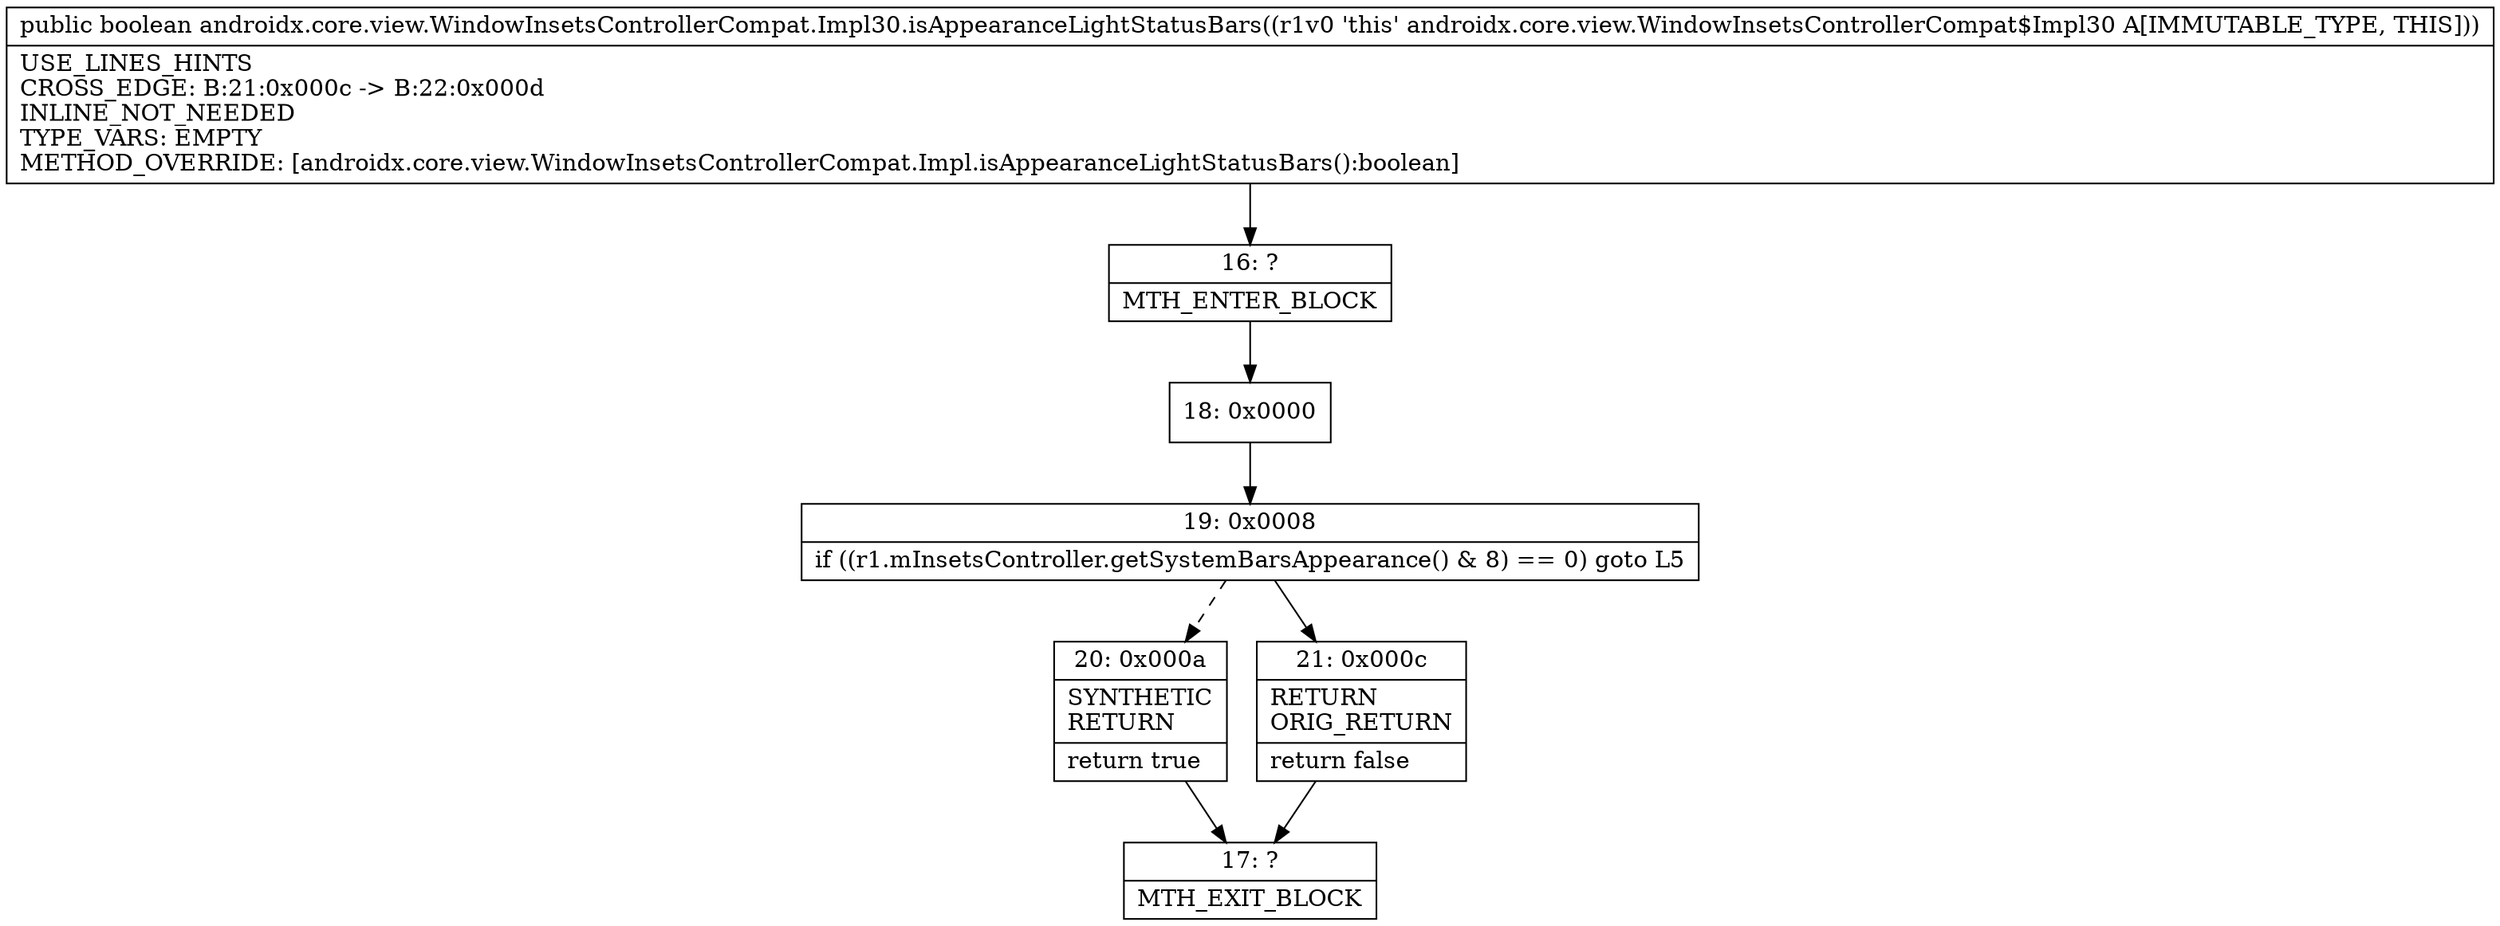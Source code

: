 digraph "CFG forandroidx.core.view.WindowInsetsControllerCompat.Impl30.isAppearanceLightStatusBars()Z" {
Node_16 [shape=record,label="{16\:\ ?|MTH_ENTER_BLOCK\l}"];
Node_18 [shape=record,label="{18\:\ 0x0000}"];
Node_19 [shape=record,label="{19\:\ 0x0008|if ((r1.mInsetsController.getSystemBarsAppearance() & 8) == 0) goto L5\l}"];
Node_20 [shape=record,label="{20\:\ 0x000a|SYNTHETIC\lRETURN\l|return true\l}"];
Node_17 [shape=record,label="{17\:\ ?|MTH_EXIT_BLOCK\l}"];
Node_21 [shape=record,label="{21\:\ 0x000c|RETURN\lORIG_RETURN\l|return false\l}"];
MethodNode[shape=record,label="{public boolean androidx.core.view.WindowInsetsControllerCompat.Impl30.isAppearanceLightStatusBars((r1v0 'this' androidx.core.view.WindowInsetsControllerCompat$Impl30 A[IMMUTABLE_TYPE, THIS]))  | USE_LINES_HINTS\lCROSS_EDGE: B:21:0x000c \-\> B:22:0x000d\lINLINE_NOT_NEEDED\lTYPE_VARS: EMPTY\lMETHOD_OVERRIDE: [androidx.core.view.WindowInsetsControllerCompat.Impl.isAppearanceLightStatusBars():boolean]\l}"];
MethodNode -> Node_16;Node_16 -> Node_18;
Node_18 -> Node_19;
Node_19 -> Node_20[style=dashed];
Node_19 -> Node_21;
Node_20 -> Node_17;
Node_21 -> Node_17;
}

